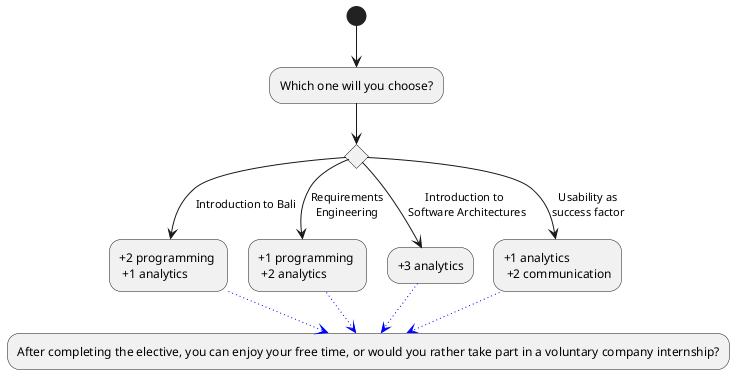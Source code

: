 @startuml
(*) --> "Which one will you choose?"
if "" then
--> [Introduction to Bali] "+2 programming \n +1 analytics" as bali
else
--> [Requirements\nEngineering] "+1 programming \n +2 analytics" as re
else
--> [Introduction to \n Software Architectures] "+3 analytics" as esa
else
--> [Usability as\nsuccess factor] "+1 analytics \n +2 communication" as usf


usf -[#blue,dotted]-> "After completing the elective, you can enjoy your free time, or would you rather take part in a voluntary company internship?" as a
re -[#blue,dotted]-> a
bali -[#blue,dotted]-> a
esa -[#blue,dotted]-> a

/'
Wir stehen 1 Jahr vor Ende des Studiums
Du musst Dich für ein Wahlpflichtfach entscheiden.


'/

@enduml